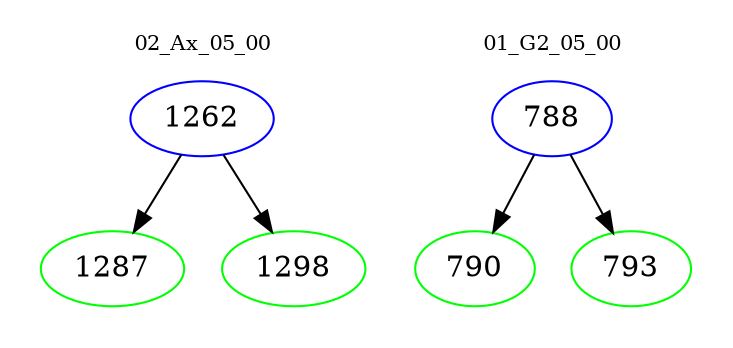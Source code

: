 digraph{
subgraph cluster_0 {
color = white
label = "02_Ax_05_00";
fontsize=10;
T0_1262 [label="1262", color="blue"]
T0_1262 -> T0_1287 [color="black"]
T0_1287 [label="1287", color="green"]
T0_1262 -> T0_1298 [color="black"]
T0_1298 [label="1298", color="green"]
}
subgraph cluster_1 {
color = white
label = "01_G2_05_00";
fontsize=10;
T1_788 [label="788", color="blue"]
T1_788 -> T1_790 [color="black"]
T1_790 [label="790", color="green"]
T1_788 -> T1_793 [color="black"]
T1_793 [label="793", color="green"]
}
}
